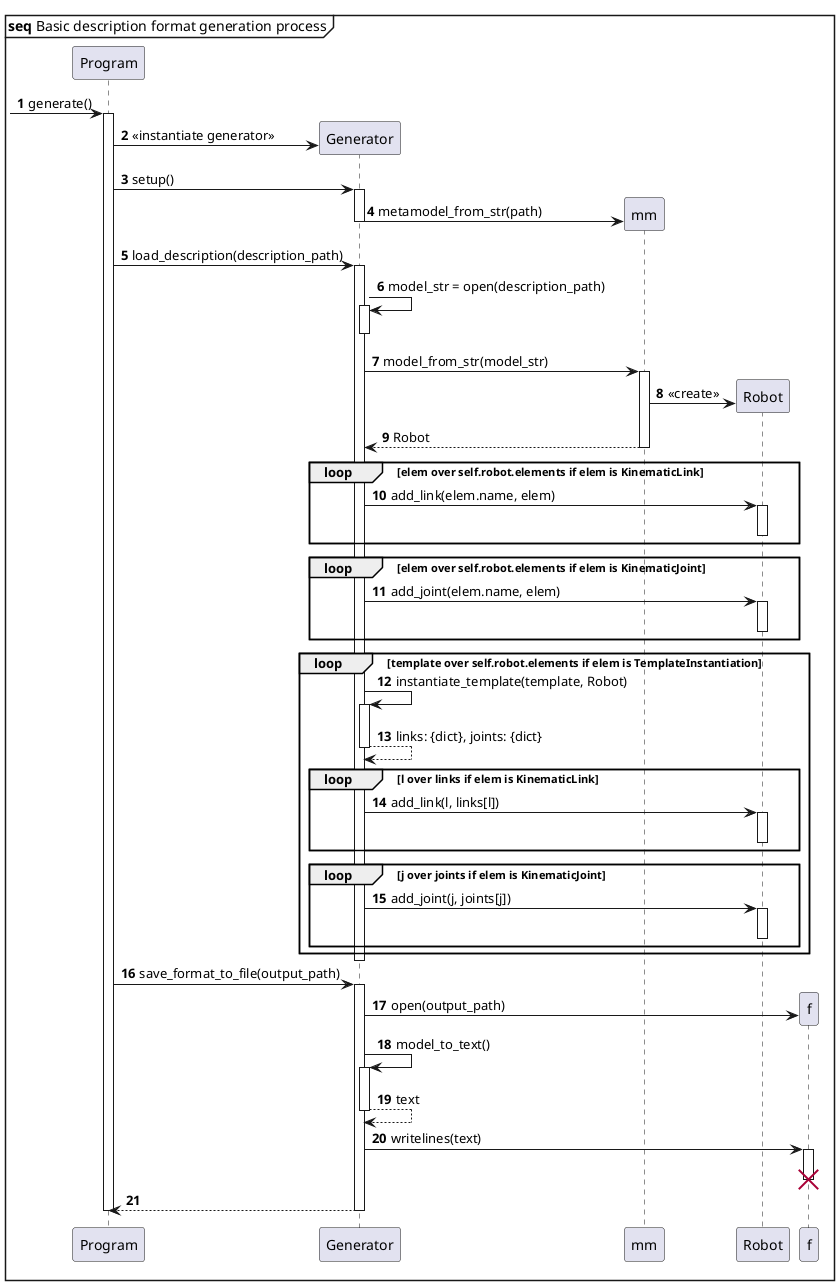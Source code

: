 @startuml
'https://plantuml.com/sequence-diagram

autonumber
mainframe **seq** Basic description format generation process
-> Program: generate()
activate Program
create Generator
Program -> Generator: << instantiate generator >>

Program -> Generator: setup()
activate Generator
create mm
Generator -> mm: metamodel_from_str(path)
deactivate Generator
Program -> Generator: load_description(description_path)
activate Generator
Generator -> Generator: model_str = open(description_path)
activate Generator
deactivate Generator
Generator -> mm: model_from_str(model_str)
activate mm
create Robot
mm -> Robot: <<create>>
return Robot
' Add kinematic links
deactivate mm
loop elem over self.robot.elements if elem is KinematicLink

    Generator->Robot: add_link(elem.name, elem)
    activate Robot
    deactivate Robot
end
' Add kinematic joints
loop elem over self.robot.elements if elem is KinematicJoint
    Generator->Robot: add_joint(elem.name, elem)
    activate Robot
    deactivate Robot
end
' Add templates kinmeatic elements
loop template over self.robot.elements if elem is TemplateInstantiation
    Generator -> Generator: instantiate_template(template, Robot)
    activate Generator
    return links: {dict}, joints: {dict}
    ' Add template links
    loop l over links if elem is KinematicLink
        Generator->Robot: add_link(l, links[l])
        activate Robot
        deactivate Robot
    end
    ' Add template joints
    loop j over joints if elem is KinematicJoint
        Generator->Robot: add_joint(j, joints[j])
        activate Robot
        deactivate Robot
    end
    activate Robot
    deactivate Robot
end
' Save file
deactivate Generator
Program -> Generator: save_format_to_file(output_path)
activate Generator
create f
Generator -> f: open(output_path)

Generator -> Generator: model_to_text()
activate Generator
return text
Generator -> f: writelines(text)
activate f
deactivate f
destroy f
return
deactivate Program

@enduml